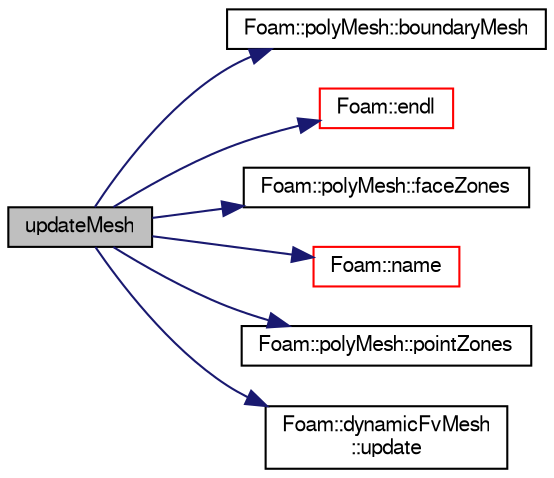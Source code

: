 digraph "updateMesh"
{
  bgcolor="transparent";
  edge [fontname="FreeSans",fontsize="10",labelfontname="FreeSans",labelfontsize="10"];
  node [fontname="FreeSans",fontsize="10",shape=record];
  rankdir="LR";
  Node621 [label="updateMesh",height=0.2,width=0.4,color="black", fillcolor="grey75", style="filled", fontcolor="black"];
  Node621 -> Node622 [color="midnightblue",fontsize="10",style="solid",fontname="FreeSans"];
  Node622 [label="Foam::polyMesh::boundaryMesh",height=0.2,width=0.4,color="black",URL="$a27410.html#a9f2b68c134340291eda6197f47f25484",tooltip="Return boundary mesh. "];
  Node621 -> Node623 [color="midnightblue",fontsize="10",style="solid",fontname="FreeSans"];
  Node623 [label="Foam::endl",height=0.2,width=0.4,color="red",URL="$a21124.html#a2db8fe02a0d3909e9351bb4275b23ce4",tooltip="Add newline and flush stream. "];
  Node621 -> Node625 [color="midnightblue",fontsize="10",style="solid",fontname="FreeSans"];
  Node625 [label="Foam::polyMesh::faceZones",height=0.2,width=0.4,color="black",URL="$a27410.html#af216614a0f9997169eea2cade46dc9ba",tooltip="Return face zone mesh. "];
  Node621 -> Node626 [color="midnightblue",fontsize="10",style="solid",fontname="FreeSans"];
  Node626 [label="Foam::name",height=0.2,width=0.4,color="red",URL="$a21124.html#adcb0df2bd4953cb6bb390272d8263c3a",tooltip="Return a string representation of a complex. "];
  Node621 -> Node629 [color="midnightblue",fontsize="10",style="solid",fontname="FreeSans"];
  Node629 [label="Foam::polyMesh::pointZones",height=0.2,width=0.4,color="black",URL="$a27410.html#a611d392e09d31b6aa892d42c7646b1ef",tooltip="Return point zone mesh. "];
  Node621 -> Node630 [color="midnightblue",fontsize="10",style="solid",fontname="FreeSans"];
  Node630 [label="Foam::dynamicFvMesh\l::update",height=0.2,width=0.4,color="black",URL="$a21358.html#a828de7d1ada41e561fd9845489bd9534",tooltip="Update the mesh for both mesh motion and topology change. "];
}

